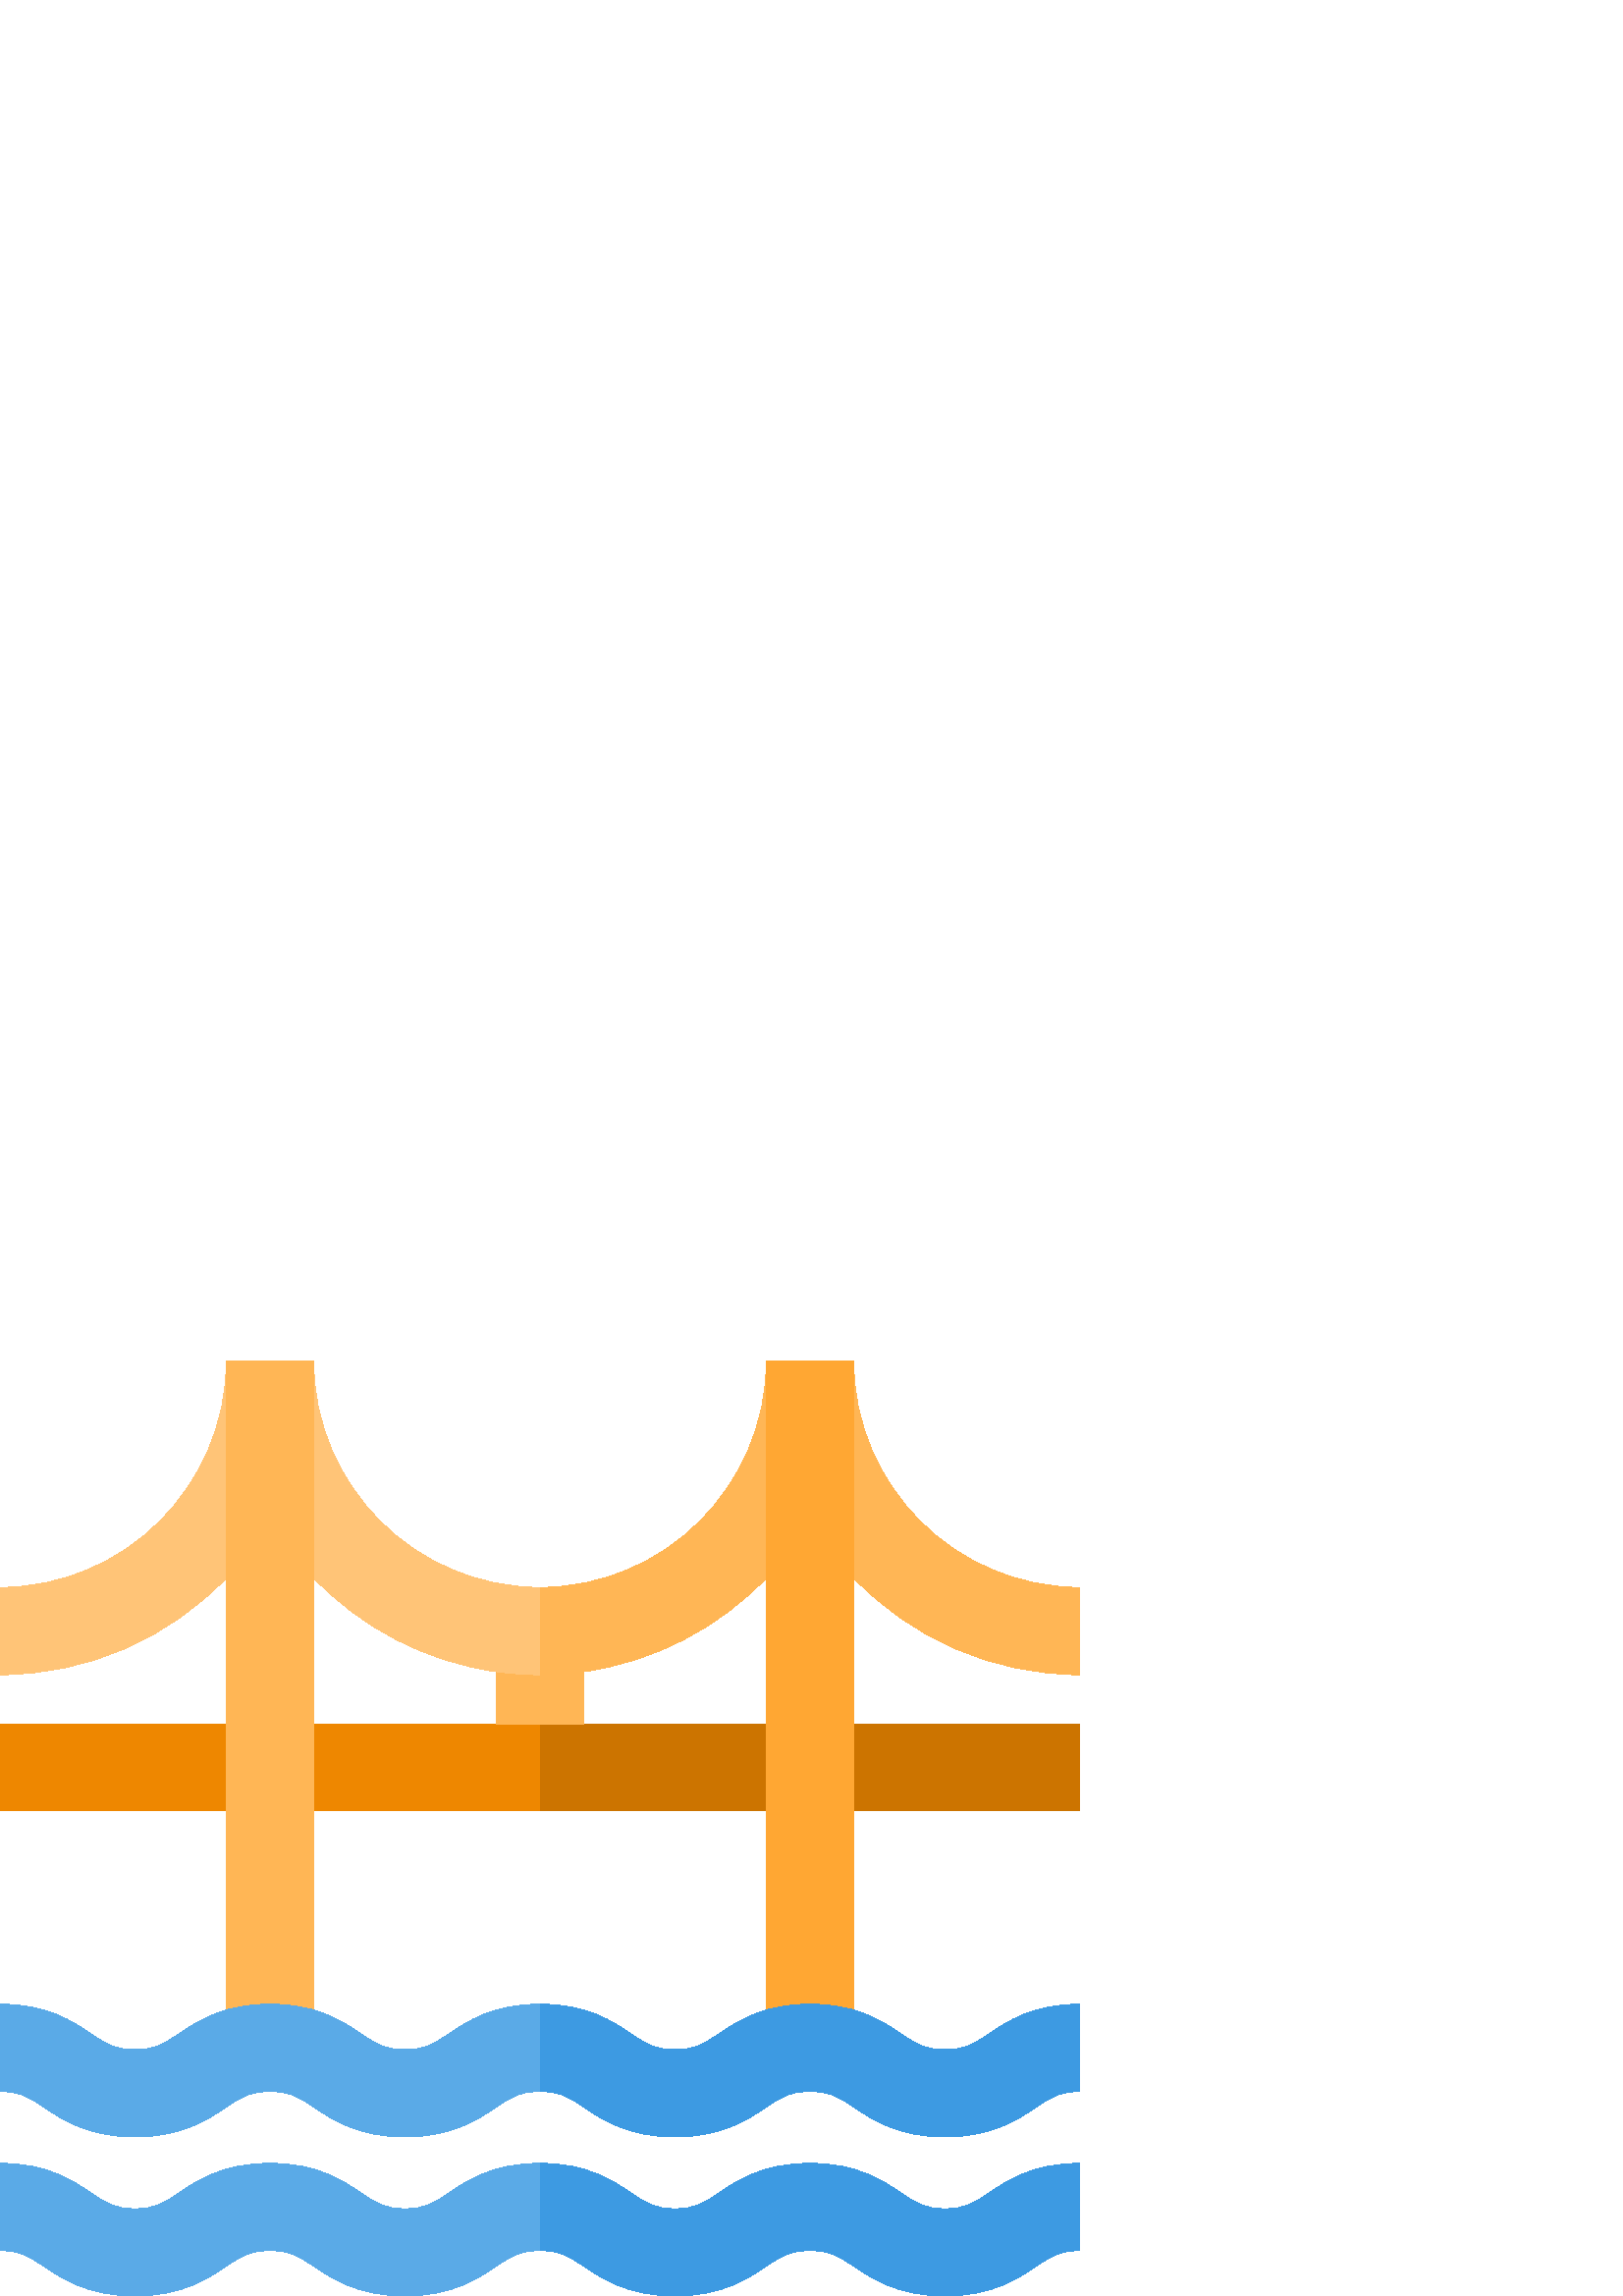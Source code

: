 %!PS-Adobe-3.0 EPSF-3.0
%%Pages: 1
%%DocumentData: Clean7Bit
%%LanguageLevel: 2
%%BoundingBox: 0 -1 396 343
%%EndComments
%%BeginProlog
save
50 dict begin
/q { gsave } bind def
/Q { grestore } bind def
/cm { 6 array astore concat } bind def
/w { setlinewidth } bind def
/J { setlinecap } bind def
/j { setlinejoin } bind def
/M { setmiterlimit } bind def
/d { setdash } bind def
/m { moveto } bind def
/l { lineto } bind def
/c { curveto } bind def
/h { closepath } bind def
/re { exch dup neg 3 1 roll 5 3 roll moveto 0 rlineto
      0 exch rlineto 0 rlineto closepath } bind def
/S { stroke } bind def
/f { fill } bind def
/f* { eofill } bind def
/n { newpath } bind def
/W { clip } bind def
/W* { eoclip } bind def
/BT { } bind def
/ET { } bind def
/pdfmark where { pop globaldict /?pdfmark /exec load put }
    { globaldict begin /?pdfmark /pop load def /pdfmark
    /cleartomark load def end } ifelse
/BDC { mark 3 1 roll /BDC pdfmark } bind def
/EMC { mark /EMC pdfmark } bind def
/cairo_store_point { /cairo_point_y exch def /cairo_point_x exch def } def
/Tj { show currentpoint cairo_store_point } bind def
/TJ {
  {
    dup
    type /stringtype eq
    { show } { -0.001 mul 0 cairo_font_matrix dtransform rmoveto } ifelse
  } forall
  currentpoint cairo_store_point
} bind def
/cairo_selectfont { cairo_font_matrix aload pop pop pop 0 0 6 array astore
    cairo_font exch selectfont cairo_point_x cairo_point_y moveto } bind def
/Tf { pop /cairo_font exch def /cairo_font_matrix where
      { pop cairo_selectfont } if } bind def
/Td { matrix translate cairo_font_matrix matrix concatmatrix dup
      /cairo_font_matrix exch def dup 4 get exch 5 get cairo_store_point
      /cairo_font where { pop cairo_selectfont } if } bind def
/Tm { 2 copy 8 2 roll 6 array astore /cairo_font_matrix exch def
      cairo_store_point /cairo_font where { pop cairo_selectfont } if } bind def
/g { setgray } bind def
/rg { setrgbcolor } bind def
/d1 { setcachedevice } bind def
%%EndProlog
%%BeginSetup
%%EndSetup
%%Page: 1 1
%%BeginPageSetup
%%PageBoundingBox: 0 -1 396 343
%%EndPageSetup
q 0 -1 396 344 rectclip q
0.8 0.455 0 rg
313 209.841 83 -32 re f
198 209.841 83 -32 re f
0.933 0.529 0 rg
0 209.841 83 -32 re f
115 209.841 83 -32 re f
1 0.714 0.333 rg
198 227.865 m 192.57 227.865 187.23 228.248 182 228.982 c 182 209.841 l
 214 209.841 l 214 228.982 l 240.172 232.638 263.543 245.142 281 263.357
 c 281 342.861 l 313 342.861 l 313 263.357 l 333.945 241.502 363.406 227.865
 396 227.865 c 396 259.865 l 350.23 259.865 313 297.095 313 342.865 c 281
 342.865 l 281 297.095 243.77 259.865 198 259.865 c h
198 227.865 m f
1 0.769 0.467 rg
115 342.861 m 115 263.357 l 132.457 245.142 155.828 232.642 182 228.982
 c 187.23 228.252 192.57 227.865 198 227.865 c 198 259.865 l 152.23 259.865
 115 297.095 115 342.865 c 83 342.865 l 83 297.095 45.77 259.865 0 259.865
 c 0 227.865 l 32.594 227.865 62.055 241.502 83 263.357 c 83 342.861 l h
115 342.861 m f
0.239 0.604 0.886 rg
346.496 32.002 m 339.008 32.002 336.047 33.994 330.688 37.607 c 323.754
 42.279 314.258 48.673 296.992 48.673 c 279.734 48.673 270.238 42.279 263.305
 37.607 c 257.938 33.994 254.984 32.002 247.496 32.002 c 240.008 32.002 
237.047 33.994 231.68 37.607 c 224.754 42.279 215.258 48.673 198 48.673 
c 198 16.673 l 205.48 16.673 208.441 14.681 213.801 11.072 c 220.734 6.4
 230.23 0.002 247.496 0.002 c 264.754 0.002 274.246 6.4 281.184 11.072 c
 286.551 14.681 289.504 16.673 296.992 16.673 c 304.48 16.673 307.441 14.681
 312.809 11.072 c 319.734 6.4 329.23 0.002 346.496 0.002 c 363.762 0.002
 373.258 6.4 380.184 11.072 c 385.551 14.681 388.512 16.673 396 16.673 c
 396 48.673 l 378.734 48.673 369.238 42.279 362.312 37.607 c 356.945 33.994
 353.984 32.002 346.496 32.002 c h
346.496 32.002 m f
0.353 0.667 0.906 rg
197.992 48.673 m 180.734 48.673 171.238 42.279 164.305 37.607 c 158.938
 33.994 155.984 32.002 148.496 32.002 c 141.008 32.002 138.047 33.994 132.688
 37.607 c 125.754 42.279 116.258 48.673 99 48.673 c 81.734 48.673 72.238
 42.279 65.305 37.607 c 59.945 33.994 56.984 32.002 49.496 32.002 c 42.008
 32.002 39.055 33.994 33.688 37.607 c 26.754 42.279 17.266 48.673 0 48.673
 c 0 16.673 l 7.488 16.673 10.441 14.681 15.809 11.072 c 22.742 6.4 32.238
 0.002 49.496 0.002 c 66.762 0.002 76.258 6.4 83.184 11.072 c 88.551 14.681
 91.512 16.673 99 16.673 c 106.488 16.673 109.441 14.681 114.809 11.072 
c 121.734 6.4 131.23 0.002 148.496 0.002 c 165.762 0.002 175.246 6.4 182.184
 11.072 c 187.551 14.681 190.504 16.673 197.992 16.673 c 198 16.673 198 
48.673 197.992 48.673 c h
197.992 48.673 m f
1 0.714 0.333 rg
115 104.88 m 115 342.861 l 83 342.861 l 83 104.884 l 87.473 106.185 92.723
 107.033 99 107.033 c 105.277 107.033 110.527 106.185 115 104.88 c h
115 104.88 m f
1 0.655 0.2 rg
313 342.861 m 281 342.861 l 281 104.884 l 285.473 106.185 290.719 107.033
 296.992 107.033 c 303.273 107.033 308.523 106.185 313 104.884 c h
313 342.861 m f
0.239 0.604 0.886 rg
281 104.884 m 273.172 102.607 267.719 98.939 263.305 95.966 c 257.938 92.353
 254.984 90.361 247.496 90.361 c 240.008 90.361 237.047 92.353 231.68 95.966
 c 224.754 100.638 215.258 107.033 198 107.033 c 198 75.033 l 205.48 75.033
 208.441 73.041 213.801 69.423 c 220.734 64.759 230.23 58.361 247.496 58.361
 c 264.754 58.361 274.246 64.759 281.184 69.423 c 286.551 73.041 289.504
 75.033 296.992 75.033 c 304.48 75.033 307.441 73.041 312.809 69.423 c 319.734
 64.759 329.23 58.361 346.496 58.361 c 363.762 58.361 373.258 64.759 380.184
 69.423 c 385.551 73.041 388.512 75.033 396 75.033 c 396 107.033 l 378.734
 107.033 369.238 100.638 362.312 95.966 c 356.945 92.353 353.984 90.361 
346.496 90.361 c 339.008 90.361 336.047 92.353 330.688 95.966 c 326.277 
98.939 320.824 102.607 313 104.88 c 308.523 106.185 303.273 107.033 296.992
 107.033 c 290.719 107.033 285.473 106.185 281 104.884 c h
281 104.884 m f
0.353 0.667 0.906 rg
197.992 107.033 m 180.734 107.033 171.238 100.638 164.305 95.966 c 158.938
 92.353 155.984 90.361 148.496 90.361 c 141.008 90.361 138.055 92.353 132.688
 95.966 c 128.273 98.939 122.824 102.607 115 104.88 c 110.527 106.185 105.277
 107.033 99 107.033 c 92.723 107.033 87.473 106.185 83 104.884 c 75.172 
102.607 69.719 98.939 65.305 95.966 c 59.945 92.353 56.984 90.361 49.496
 90.361 c 42.008 90.361 39.055 92.353 33.688 95.966 c 26.754 100.638 17.266
 107.033 0 107.033 c 0 75.033 l 7.488 75.033 10.441 73.041 15.809 69.423
 c 22.742 64.759 32.238 58.361 49.496 58.361 c 66.762 58.361 76.258 64.759
 83.184 69.423 c 88.551 73.041 91.512 75.033 99 75.033 c 106.488 75.033 
109.441 73.041 114.809 69.423 c 121.734 64.759 131.23 58.361 148.496 58.361
 c 165.762 58.361 175.258 64.759 182.184 69.423 c 187.551 73.041 190.504
 75.033 197.992 75.033 c 198 75.033 198 107.033 197.992 107.033 c h
197.992 107.033 m f
Q Q
showpage
%%Trailer
end restore
%%EOF
